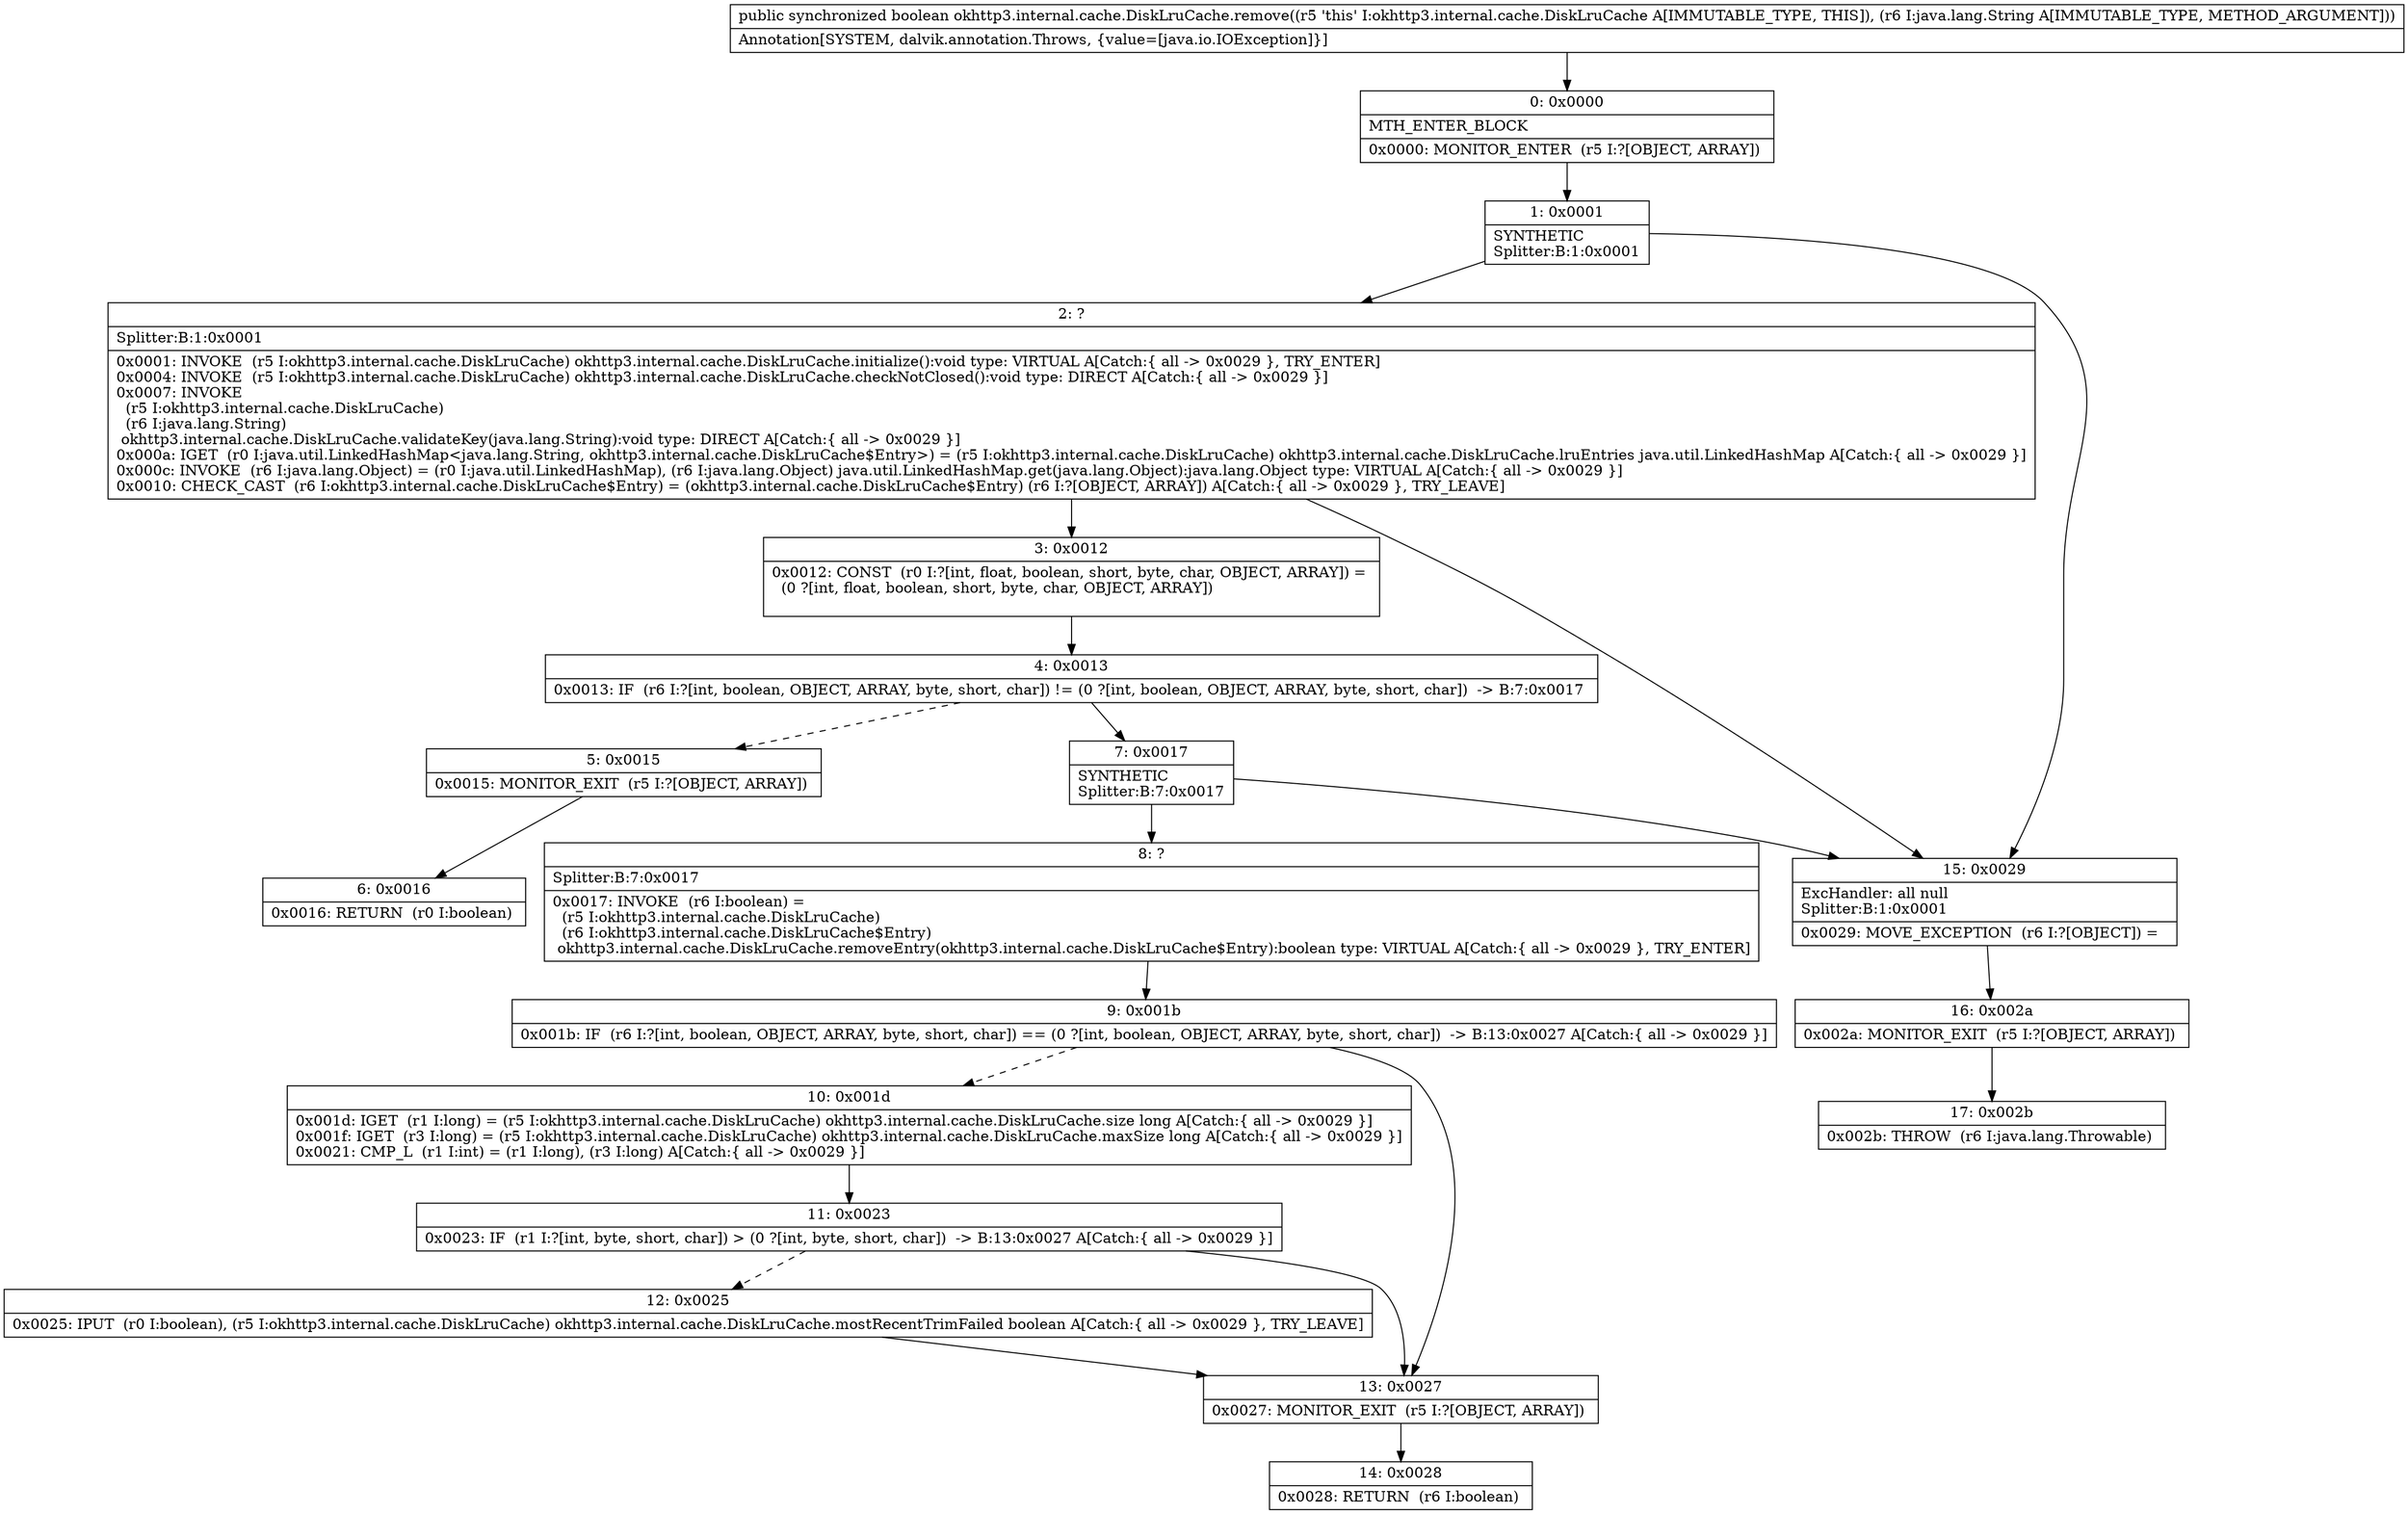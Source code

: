 digraph "CFG forokhttp3.internal.cache.DiskLruCache.remove(Ljava\/lang\/String;)Z" {
Node_0 [shape=record,label="{0\:\ 0x0000|MTH_ENTER_BLOCK\l|0x0000: MONITOR_ENTER  (r5 I:?[OBJECT, ARRAY]) \l}"];
Node_1 [shape=record,label="{1\:\ 0x0001|SYNTHETIC\lSplitter:B:1:0x0001\l}"];
Node_2 [shape=record,label="{2\:\ ?|Splitter:B:1:0x0001\l|0x0001: INVOKE  (r5 I:okhttp3.internal.cache.DiskLruCache) okhttp3.internal.cache.DiskLruCache.initialize():void type: VIRTUAL A[Catch:\{ all \-\> 0x0029 \}, TRY_ENTER]\l0x0004: INVOKE  (r5 I:okhttp3.internal.cache.DiskLruCache) okhttp3.internal.cache.DiskLruCache.checkNotClosed():void type: DIRECT A[Catch:\{ all \-\> 0x0029 \}]\l0x0007: INVOKE  \l  (r5 I:okhttp3.internal.cache.DiskLruCache)\l  (r6 I:java.lang.String)\l okhttp3.internal.cache.DiskLruCache.validateKey(java.lang.String):void type: DIRECT A[Catch:\{ all \-\> 0x0029 \}]\l0x000a: IGET  (r0 I:java.util.LinkedHashMap\<java.lang.String, okhttp3.internal.cache.DiskLruCache$Entry\>) = (r5 I:okhttp3.internal.cache.DiskLruCache) okhttp3.internal.cache.DiskLruCache.lruEntries java.util.LinkedHashMap A[Catch:\{ all \-\> 0x0029 \}]\l0x000c: INVOKE  (r6 I:java.lang.Object) = (r0 I:java.util.LinkedHashMap), (r6 I:java.lang.Object) java.util.LinkedHashMap.get(java.lang.Object):java.lang.Object type: VIRTUAL A[Catch:\{ all \-\> 0x0029 \}]\l0x0010: CHECK_CAST  (r6 I:okhttp3.internal.cache.DiskLruCache$Entry) = (okhttp3.internal.cache.DiskLruCache$Entry) (r6 I:?[OBJECT, ARRAY]) A[Catch:\{ all \-\> 0x0029 \}, TRY_LEAVE]\l}"];
Node_3 [shape=record,label="{3\:\ 0x0012|0x0012: CONST  (r0 I:?[int, float, boolean, short, byte, char, OBJECT, ARRAY]) = \l  (0 ?[int, float, boolean, short, byte, char, OBJECT, ARRAY])\l \l}"];
Node_4 [shape=record,label="{4\:\ 0x0013|0x0013: IF  (r6 I:?[int, boolean, OBJECT, ARRAY, byte, short, char]) != (0 ?[int, boolean, OBJECT, ARRAY, byte, short, char])  \-\> B:7:0x0017 \l}"];
Node_5 [shape=record,label="{5\:\ 0x0015|0x0015: MONITOR_EXIT  (r5 I:?[OBJECT, ARRAY]) \l}"];
Node_6 [shape=record,label="{6\:\ 0x0016|0x0016: RETURN  (r0 I:boolean) \l}"];
Node_7 [shape=record,label="{7\:\ 0x0017|SYNTHETIC\lSplitter:B:7:0x0017\l}"];
Node_8 [shape=record,label="{8\:\ ?|Splitter:B:7:0x0017\l|0x0017: INVOKE  (r6 I:boolean) = \l  (r5 I:okhttp3.internal.cache.DiskLruCache)\l  (r6 I:okhttp3.internal.cache.DiskLruCache$Entry)\l okhttp3.internal.cache.DiskLruCache.removeEntry(okhttp3.internal.cache.DiskLruCache$Entry):boolean type: VIRTUAL A[Catch:\{ all \-\> 0x0029 \}, TRY_ENTER]\l}"];
Node_9 [shape=record,label="{9\:\ 0x001b|0x001b: IF  (r6 I:?[int, boolean, OBJECT, ARRAY, byte, short, char]) == (0 ?[int, boolean, OBJECT, ARRAY, byte, short, char])  \-\> B:13:0x0027 A[Catch:\{ all \-\> 0x0029 \}]\l}"];
Node_10 [shape=record,label="{10\:\ 0x001d|0x001d: IGET  (r1 I:long) = (r5 I:okhttp3.internal.cache.DiskLruCache) okhttp3.internal.cache.DiskLruCache.size long A[Catch:\{ all \-\> 0x0029 \}]\l0x001f: IGET  (r3 I:long) = (r5 I:okhttp3.internal.cache.DiskLruCache) okhttp3.internal.cache.DiskLruCache.maxSize long A[Catch:\{ all \-\> 0x0029 \}]\l0x0021: CMP_L  (r1 I:int) = (r1 I:long), (r3 I:long) A[Catch:\{ all \-\> 0x0029 \}]\l}"];
Node_11 [shape=record,label="{11\:\ 0x0023|0x0023: IF  (r1 I:?[int, byte, short, char]) \> (0 ?[int, byte, short, char])  \-\> B:13:0x0027 A[Catch:\{ all \-\> 0x0029 \}]\l}"];
Node_12 [shape=record,label="{12\:\ 0x0025|0x0025: IPUT  (r0 I:boolean), (r5 I:okhttp3.internal.cache.DiskLruCache) okhttp3.internal.cache.DiskLruCache.mostRecentTrimFailed boolean A[Catch:\{ all \-\> 0x0029 \}, TRY_LEAVE]\l}"];
Node_13 [shape=record,label="{13\:\ 0x0027|0x0027: MONITOR_EXIT  (r5 I:?[OBJECT, ARRAY]) \l}"];
Node_14 [shape=record,label="{14\:\ 0x0028|0x0028: RETURN  (r6 I:boolean) \l}"];
Node_15 [shape=record,label="{15\:\ 0x0029|ExcHandler: all null\lSplitter:B:1:0x0001\l|0x0029: MOVE_EXCEPTION  (r6 I:?[OBJECT]) =  \l}"];
Node_16 [shape=record,label="{16\:\ 0x002a|0x002a: MONITOR_EXIT  (r5 I:?[OBJECT, ARRAY]) \l}"];
Node_17 [shape=record,label="{17\:\ 0x002b|0x002b: THROW  (r6 I:java.lang.Throwable) \l}"];
MethodNode[shape=record,label="{public synchronized boolean okhttp3.internal.cache.DiskLruCache.remove((r5 'this' I:okhttp3.internal.cache.DiskLruCache A[IMMUTABLE_TYPE, THIS]), (r6 I:java.lang.String A[IMMUTABLE_TYPE, METHOD_ARGUMENT]))  | Annotation[SYSTEM, dalvik.annotation.Throws, \{value=[java.io.IOException]\}]\l}"];
MethodNode -> Node_0;
Node_0 -> Node_1;
Node_1 -> Node_2;
Node_1 -> Node_15;
Node_2 -> Node_3;
Node_2 -> Node_15;
Node_3 -> Node_4;
Node_4 -> Node_5[style=dashed];
Node_4 -> Node_7;
Node_5 -> Node_6;
Node_7 -> Node_8;
Node_7 -> Node_15;
Node_8 -> Node_9;
Node_9 -> Node_10[style=dashed];
Node_9 -> Node_13;
Node_10 -> Node_11;
Node_11 -> Node_12[style=dashed];
Node_11 -> Node_13;
Node_12 -> Node_13;
Node_13 -> Node_14;
Node_15 -> Node_16;
Node_16 -> Node_17;
}


